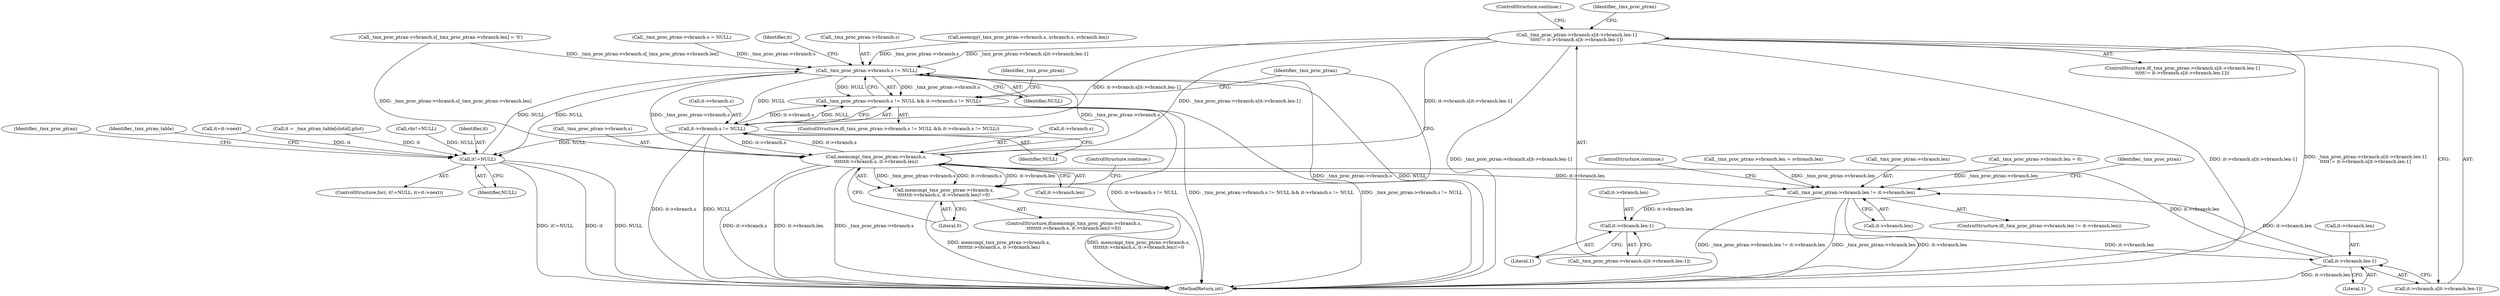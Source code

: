 digraph "0_kamailio_e1d8008a09d9390ebaf698abe8909e10dfec4097@array" {
"1000879" [label="(Call,_tmx_proc_ptran->vbranch.s[it->vbranch.len-1]\n\t\t\t\t\t!= it->vbranch.s[it->vbranch.len-1])"];
"1000850" [label="(Call,_tmx_proc_ptran->vbranch.s != NULL)"];
"1000774" [label="(Call,it!=NULL)"];
"1000849" [label="(Call,_tmx_proc_ptran->vbranch.s != NULL && it->vbranch.s != NULL)"];
"1000857" [label="(Call,it->vbranch.s != NULL)"];
"1000909" [label="(Call,memcmp(_tmx_proc_ptran->vbranch.s,\n\t\t\t\t\t\tit->vbranch.s, it->vbranch.len))"];
"1000866" [label="(Call,_tmx_proc_ptran->vbranch.len != it->vbranch.len)"];
"1000886" [label="(Call,it->vbranch.len-1)"];
"1000899" [label="(Call,it->vbranch.len-1)"];
"1000908" [label="(Call,memcmp(_tmx_proc_ptran->vbranch.s,\n\t\t\t\t\t\tit->vbranch.s, it->vbranch.len)!=0)"];
"1000858" [label="(Call,it->vbranch.s)"];
"1000877" [label="(ControlStructure,continue;)"];
"1000850" [label="(Call,_tmx_proc_ptran->vbranch.s != NULL)"];
"1000915" [label="(Call,it->vbranch.s)"];
"1000787" [label="(Identifier,_tmx_proc_ptran)"];
"1000880" [label="(Call,_tmx_proc_ptran->vbranch.s[it->vbranch.len-1])"];
"1000866" [label="(Call,_tmx_proc_ptran->vbranch.len != it->vbranch.len)"];
"1001045" [label="(Identifier,_tmx_ptran_table)"];
"1000774" [label="(Call,it!=NULL)"];
"1000893" [label="(Call,it->vbranch.s[it->vbranch.len-1])"];
"1000906" [label="(ControlStructure,continue;)"];
"1000777" [label="(Call,it=it->next)"];
"1000857" [label="(Call,it->vbranch.s != NULL)"];
"1000925" [label="(Literal,0)"];
"1001050" [label="(MethodReturn,int)"];
"1000908" [label="(Call,memcmp(_tmx_proc_ptran->vbranch.s,\n\t\t\t\t\t\tit->vbranch.s, it->vbranch.len)!=0)"];
"1000909" [label="(Call,memcmp(_tmx_proc_ptran->vbranch.s,\n\t\t\t\t\t\tit->vbranch.s, it->vbranch.len))"];
"1000764" [label="(Call,it = _tmx_ptran_table[slotid].plist)"];
"1000920" [label="(Call,it->vbranch.len)"];
"1000865" [label="(ControlStructure,if(_tmx_proc_ptran->vbranch.len != it->vbranch.len))"];
"1000912" [label="(Identifier,_tmx_proc_ptran)"];
"1000849" [label="(Call,_tmx_proc_ptran->vbranch.s != NULL && it->vbranch.s != NULL)"];
"1000905" [label="(Literal,1)"];
"1000719" [label="(Call,_tmx_proc_ptran->vbranch.len = svbranch.len)"];
"1000887" [label="(Call,it->vbranch.len)"];
"1000872" [label="(Call,it->vbranch.len)"];
"1000860" [label="(Identifier,it)"];
"1000867" [label="(Call,_tmx_proc_ptran->vbranch.len)"];
"1000773" [label="(ControlStructure,for(; it!=NULL; it=it->next))"];
"1000851" [label="(Call,_tmx_proc_ptran->vbranch.s)"];
"1000856" [label="(Identifier,NULL)"];
"1000886" [label="(Call,it->vbranch.len-1)"];
"1000879" [label="(Call,_tmx_proc_ptran->vbranch.s[it->vbranch.len-1]\n\t\t\t\t\t!= it->vbranch.s[it->vbranch.len-1])"];
"1000907" [label="(ControlStructure,if(memcmp(_tmx_proc_ptran->vbranch.s,\n\t\t\t\t\t\tit->vbranch.s, it->vbranch.len)!=0))"];
"1000933" [label="(Identifier,_tmx_proc_ptran)"];
"1000776" [label="(Identifier,NULL)"];
"1000899" [label="(Call,it->vbranch.len-1)"];
"1000878" [label="(ControlStructure,if(_tmx_proc_ptran->vbranch.s[it->vbranch.len-1]\n\t\t\t\t\t!= it->vbranch.s[it->vbranch.len-1]))"];
"1000707" [label="(Call,memcpy(_tmx_proc_ptran->vbranch.s, svbranch.s, svbranch.len))"];
"1000750" [label="(Call,_tmx_proc_ptran->vbranch.len = 0)"];
"1000728" [label="(Call,_tmx_proc_ptran->vbranch.s[_tmx_proc_ptran->vbranch.len] = '\0')"];
"1000743" [label="(Call,_tmx_proc_ptran->vbranch.s = NULL)"];
"1000892" [label="(Literal,1)"];
"1000883" [label="(Identifier,_tmx_proc_ptran)"];
"1000926" [label="(ControlStructure,continue;)"];
"1000848" [label="(ControlStructure,if(_tmx_proc_ptran->vbranch.s != NULL && it->vbranch.s != NULL))"];
"1000900" [label="(Call,it->vbranch.len)"];
"1000910" [label="(Call,_tmx_proc_ptran->vbranch.s)"];
"1000869" [label="(Identifier,_tmx_proc_ptran)"];
"1000863" [label="(Identifier,NULL)"];
"1000684" [label="(Call,vbr!=NULL)"];
"1000775" [label="(Identifier,it)"];
"1000879" -> "1000878"  [label="AST: "];
"1000879" -> "1000893"  [label="CFG: "];
"1000880" -> "1000879"  [label="AST: "];
"1000893" -> "1000879"  [label="AST: "];
"1000906" -> "1000879"  [label="CFG: "];
"1000912" -> "1000879"  [label="CFG: "];
"1000879" -> "1001050"  [label="DDG: it->vbranch.s[it->vbranch.len-1]"];
"1000879" -> "1001050"  [label="DDG: _tmx_proc_ptran->vbranch.s[it->vbranch.len-1]\n\t\t\t\t\t!= it->vbranch.s[it->vbranch.len-1]"];
"1000879" -> "1001050"  [label="DDG: _tmx_proc_ptran->vbranch.s[it->vbranch.len-1]"];
"1000879" -> "1000850"  [label="DDG: _tmx_proc_ptran->vbranch.s[it->vbranch.len-1]"];
"1000879" -> "1000857"  [label="DDG: it->vbranch.s[it->vbranch.len-1]"];
"1000879" -> "1000909"  [label="DDG: _tmx_proc_ptran->vbranch.s[it->vbranch.len-1]"];
"1000879" -> "1000909"  [label="DDG: it->vbranch.s[it->vbranch.len-1]"];
"1000850" -> "1000849"  [label="AST: "];
"1000850" -> "1000856"  [label="CFG: "];
"1000851" -> "1000850"  [label="AST: "];
"1000856" -> "1000850"  [label="AST: "];
"1000860" -> "1000850"  [label="CFG: "];
"1000849" -> "1000850"  [label="CFG: "];
"1000850" -> "1001050"  [label="DDG: _tmx_proc_ptran->vbranch.s"];
"1000850" -> "1001050"  [label="DDG: NULL"];
"1000850" -> "1000774"  [label="DDG: NULL"];
"1000850" -> "1000849"  [label="DDG: _tmx_proc_ptran->vbranch.s"];
"1000850" -> "1000849"  [label="DDG: NULL"];
"1000707" -> "1000850"  [label="DDG: _tmx_proc_ptran->vbranch.s"];
"1000909" -> "1000850"  [label="DDG: _tmx_proc_ptran->vbranch.s"];
"1000743" -> "1000850"  [label="DDG: _tmx_proc_ptran->vbranch.s"];
"1000728" -> "1000850"  [label="DDG: _tmx_proc_ptran->vbranch.s[_tmx_proc_ptran->vbranch.len]"];
"1000774" -> "1000850"  [label="DDG: NULL"];
"1000850" -> "1000857"  [label="DDG: NULL"];
"1000850" -> "1000909"  [label="DDG: _tmx_proc_ptran->vbranch.s"];
"1000774" -> "1000773"  [label="AST: "];
"1000774" -> "1000776"  [label="CFG: "];
"1000775" -> "1000774"  [label="AST: "];
"1000776" -> "1000774"  [label="AST: "];
"1000787" -> "1000774"  [label="CFG: "];
"1001045" -> "1000774"  [label="CFG: "];
"1000774" -> "1001050"  [label="DDG: NULL"];
"1000774" -> "1001050"  [label="DDG: it!=NULL"];
"1000774" -> "1001050"  [label="DDG: it"];
"1000764" -> "1000774"  [label="DDG: it"];
"1000777" -> "1000774"  [label="DDG: it"];
"1000684" -> "1000774"  [label="DDG: NULL"];
"1000857" -> "1000774"  [label="DDG: NULL"];
"1000849" -> "1000848"  [label="AST: "];
"1000849" -> "1000857"  [label="CFG: "];
"1000857" -> "1000849"  [label="AST: "];
"1000869" -> "1000849"  [label="CFG: "];
"1000933" -> "1000849"  [label="CFG: "];
"1000849" -> "1001050"  [label="DDG: it->vbranch.s != NULL"];
"1000849" -> "1001050"  [label="DDG: _tmx_proc_ptran->vbranch.s != NULL && it->vbranch.s != NULL"];
"1000849" -> "1001050"  [label="DDG: _tmx_proc_ptran->vbranch.s != NULL"];
"1000857" -> "1000849"  [label="DDG: it->vbranch.s"];
"1000857" -> "1000849"  [label="DDG: NULL"];
"1000857" -> "1000863"  [label="CFG: "];
"1000858" -> "1000857"  [label="AST: "];
"1000863" -> "1000857"  [label="AST: "];
"1000857" -> "1001050"  [label="DDG: it->vbranch.s"];
"1000857" -> "1001050"  [label="DDG: NULL"];
"1000909" -> "1000857"  [label="DDG: it->vbranch.s"];
"1000857" -> "1000909"  [label="DDG: it->vbranch.s"];
"1000909" -> "1000908"  [label="AST: "];
"1000909" -> "1000920"  [label="CFG: "];
"1000910" -> "1000909"  [label="AST: "];
"1000915" -> "1000909"  [label="AST: "];
"1000920" -> "1000909"  [label="AST: "];
"1000925" -> "1000909"  [label="CFG: "];
"1000909" -> "1001050"  [label="DDG: it->vbranch.len"];
"1000909" -> "1001050"  [label="DDG: _tmx_proc_ptran->vbranch.s"];
"1000909" -> "1001050"  [label="DDG: it->vbranch.s"];
"1000909" -> "1000866"  [label="DDG: it->vbranch.len"];
"1000909" -> "1000908"  [label="DDG: _tmx_proc_ptran->vbranch.s"];
"1000909" -> "1000908"  [label="DDG: it->vbranch.s"];
"1000909" -> "1000908"  [label="DDG: it->vbranch.len"];
"1000728" -> "1000909"  [label="DDG: _tmx_proc_ptran->vbranch.s[_tmx_proc_ptran->vbranch.len]"];
"1000899" -> "1000909"  [label="DDG: it->vbranch.len"];
"1000866" -> "1000865"  [label="AST: "];
"1000866" -> "1000872"  [label="CFG: "];
"1000867" -> "1000866"  [label="AST: "];
"1000872" -> "1000866"  [label="AST: "];
"1000877" -> "1000866"  [label="CFG: "];
"1000883" -> "1000866"  [label="CFG: "];
"1000866" -> "1001050"  [label="DDG: _tmx_proc_ptran->vbranch.len != it->vbranch.len"];
"1000866" -> "1001050"  [label="DDG: _tmx_proc_ptran->vbranch.len"];
"1000866" -> "1001050"  [label="DDG: it->vbranch.len"];
"1000719" -> "1000866"  [label="DDG: _tmx_proc_ptran->vbranch.len"];
"1000750" -> "1000866"  [label="DDG: _tmx_proc_ptran->vbranch.len"];
"1000899" -> "1000866"  [label="DDG: it->vbranch.len"];
"1000866" -> "1000886"  [label="DDG: it->vbranch.len"];
"1000886" -> "1000880"  [label="AST: "];
"1000886" -> "1000892"  [label="CFG: "];
"1000887" -> "1000886"  [label="AST: "];
"1000892" -> "1000886"  [label="AST: "];
"1000880" -> "1000886"  [label="CFG: "];
"1000886" -> "1000899"  [label="DDG: it->vbranch.len"];
"1000899" -> "1000893"  [label="AST: "];
"1000899" -> "1000905"  [label="CFG: "];
"1000900" -> "1000899"  [label="AST: "];
"1000905" -> "1000899"  [label="AST: "];
"1000893" -> "1000899"  [label="CFG: "];
"1000899" -> "1001050"  [label="DDG: it->vbranch.len"];
"1000908" -> "1000907"  [label="AST: "];
"1000908" -> "1000925"  [label="CFG: "];
"1000925" -> "1000908"  [label="AST: "];
"1000926" -> "1000908"  [label="CFG: "];
"1000933" -> "1000908"  [label="CFG: "];
"1000908" -> "1001050"  [label="DDG: memcmp(_tmx_proc_ptran->vbranch.s,\n\t\t\t\t\t\tit->vbranch.s, it->vbranch.len)!=0"];
"1000908" -> "1001050"  [label="DDG: memcmp(_tmx_proc_ptran->vbranch.s,\n\t\t\t\t\t\tit->vbranch.s, it->vbranch.len)"];
}

